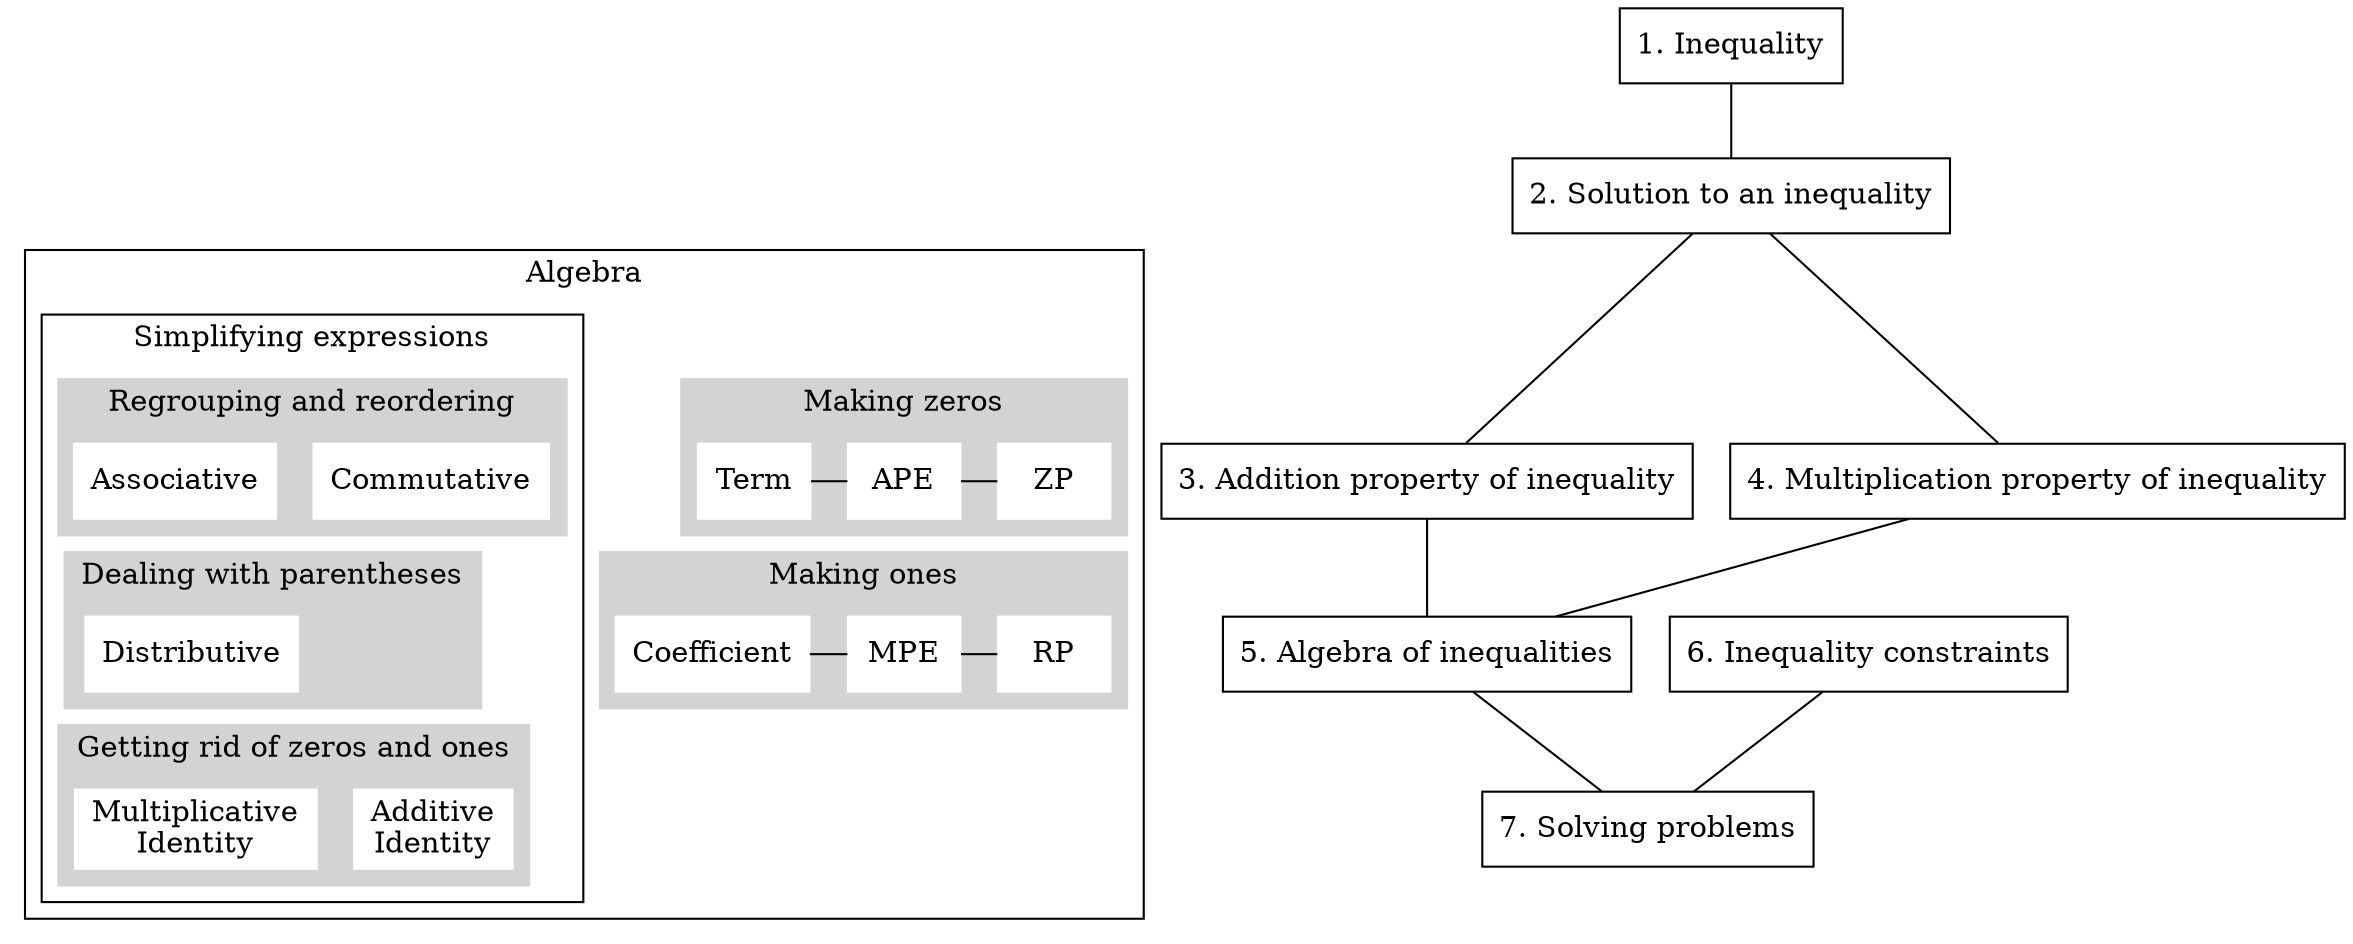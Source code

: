 graph ch5 {
  splines=false
  node [shape=box]
  //algebra [label="Algebra", tooltip="I can simplify expressions, and use the properties of equality to gather terms together, form zero pairs and reciprocal pairs, and isolate a variable.", ordering="in"]
  subgraph cluster_algebra {
    splines=none
    tooltip="I can simplify expressions, and use the properties of equality to gather terms together, form zero pairs and reciprocal pairs, and isolate a variable."
    subgraph cluster_ape {
      style=filled;
      color=lightgrey;
      node [style=filled,color=white];
      zp [label="ZP", tooltip="I know that a number and its opposite add to make zero, and I can use this fact to eliminate terms"]
      ape [label="APE", tooltip="When solving equations, I know that, to get a new equation that is valid, I must add or subtract the same thing to both sides of my original equation"]
      term [label="Term", tooltip="I can identify a term, tell when two terms are like terms, and combine like terms."]
      {term zp} -- ape [constraint=false]
      label = "Making zeros";
    }
    subgraph cluster_mpe {
      label = "Making ones";
      style=filled;
      color=lightgrey;
      node [style=filled,color=white];
    rp [label="RP", tooltip="I know that a number and its reciprocal multiply to make one, and I can use this fact to get a coefficient 1"]
    mpe [label="MPE", tooltip="When solving equations, I know that, to get a new equation that is valid, I must multiply or divide by the same thing on both sides of my original equation"]
    coefficient [label="Coefficient", tooltip="I can identify a coefficient"]
      { coefficient rp } -- mpe [constraint=false]
    }
    subgraph cluster_simplifying {
      subgraph cluster_ip {
        style=filled;
        color=lightgrey;
        node [style=filled,color=white];
        aip [label="Additive\nIdentity", tooltip="I can simplify an expression with a term that is zero."]
        mip [label="Multiplicative\nIdentity", tooltip="I can simplify an expression with a coefficient that is one."]
        label="Getting rid of zeros and ones"
      }
      subgraph cluster_dp {
        style=filled;
        color=lightgrey;
        node [style=filled,color=white];
        dp [label="Distributive", tooltip="I can use the distributive property to simplify an expression containing a sum or difference inside parentheses"]
        label="Dealing with parentheses"
      }
      subgraph cluster_cap {
        style=filled;
        color=lightgrey;
        node [style=filled,color=white];
        cp [label="Commutative", tooltip="I can use the commutative properties to change the order or addition or multiplication"]
        ap [label="Associative", tooltip="I can use the associative properties to regroup terms or factors"]
        label="Regrouping and reordering"
        ap -- cp [constraint=false, style=invis]
      }
      label="Simplifying expressions"
    }
    ape -- mpe [weight=100,style=invis]
    ap -- dp -- mip [weight=100,style=invis]
    label="Algebra"
  }
  lg1 [label="1. Inequality",tooltip="Learning Goal 1: I understand that an inequality is a statement about the relative position of numbers on a number line"]
  lg2 [label="2. Solution to an inequality",tooltip="Learning Goal 2: I can use the concept of a solution set to describe and represent inequalities"]
  lg3 [label="3. Addition property of inequality",tooltip="Learning Goal 2: I can use the addition and subtraction properties to solve inequalities"]
  lg4 [label="4. Multiplication property of inequality",tooltip="Learning Goal 3: I can use the multiplication and division properties to solve inequalities"]
  lg5 [label="5. Algebra of inequalities",tooltip="Learning Goal 4: I can combine the addition and multiplication properties to solve inequalities"]
  lg6 [label="6. Inequality constraints",tooltip="Learning Goal 5: I can write inequalities that represent constraints in a situation"]
  lg7 [label="7. Solving problems",tooltip="Learning Goal 6: I can write and solve inequalities and interpret the solutions to answer questions about a situation"]
  lg1 -- lg2
  lg2 -- lg3
  lg2 -- lg4
  lg3 -- lg5
  lg4 -- lg5
  lg5 -- lg7
  lg6 -- lg7
  ape -- lg5 [style=invis]
}
